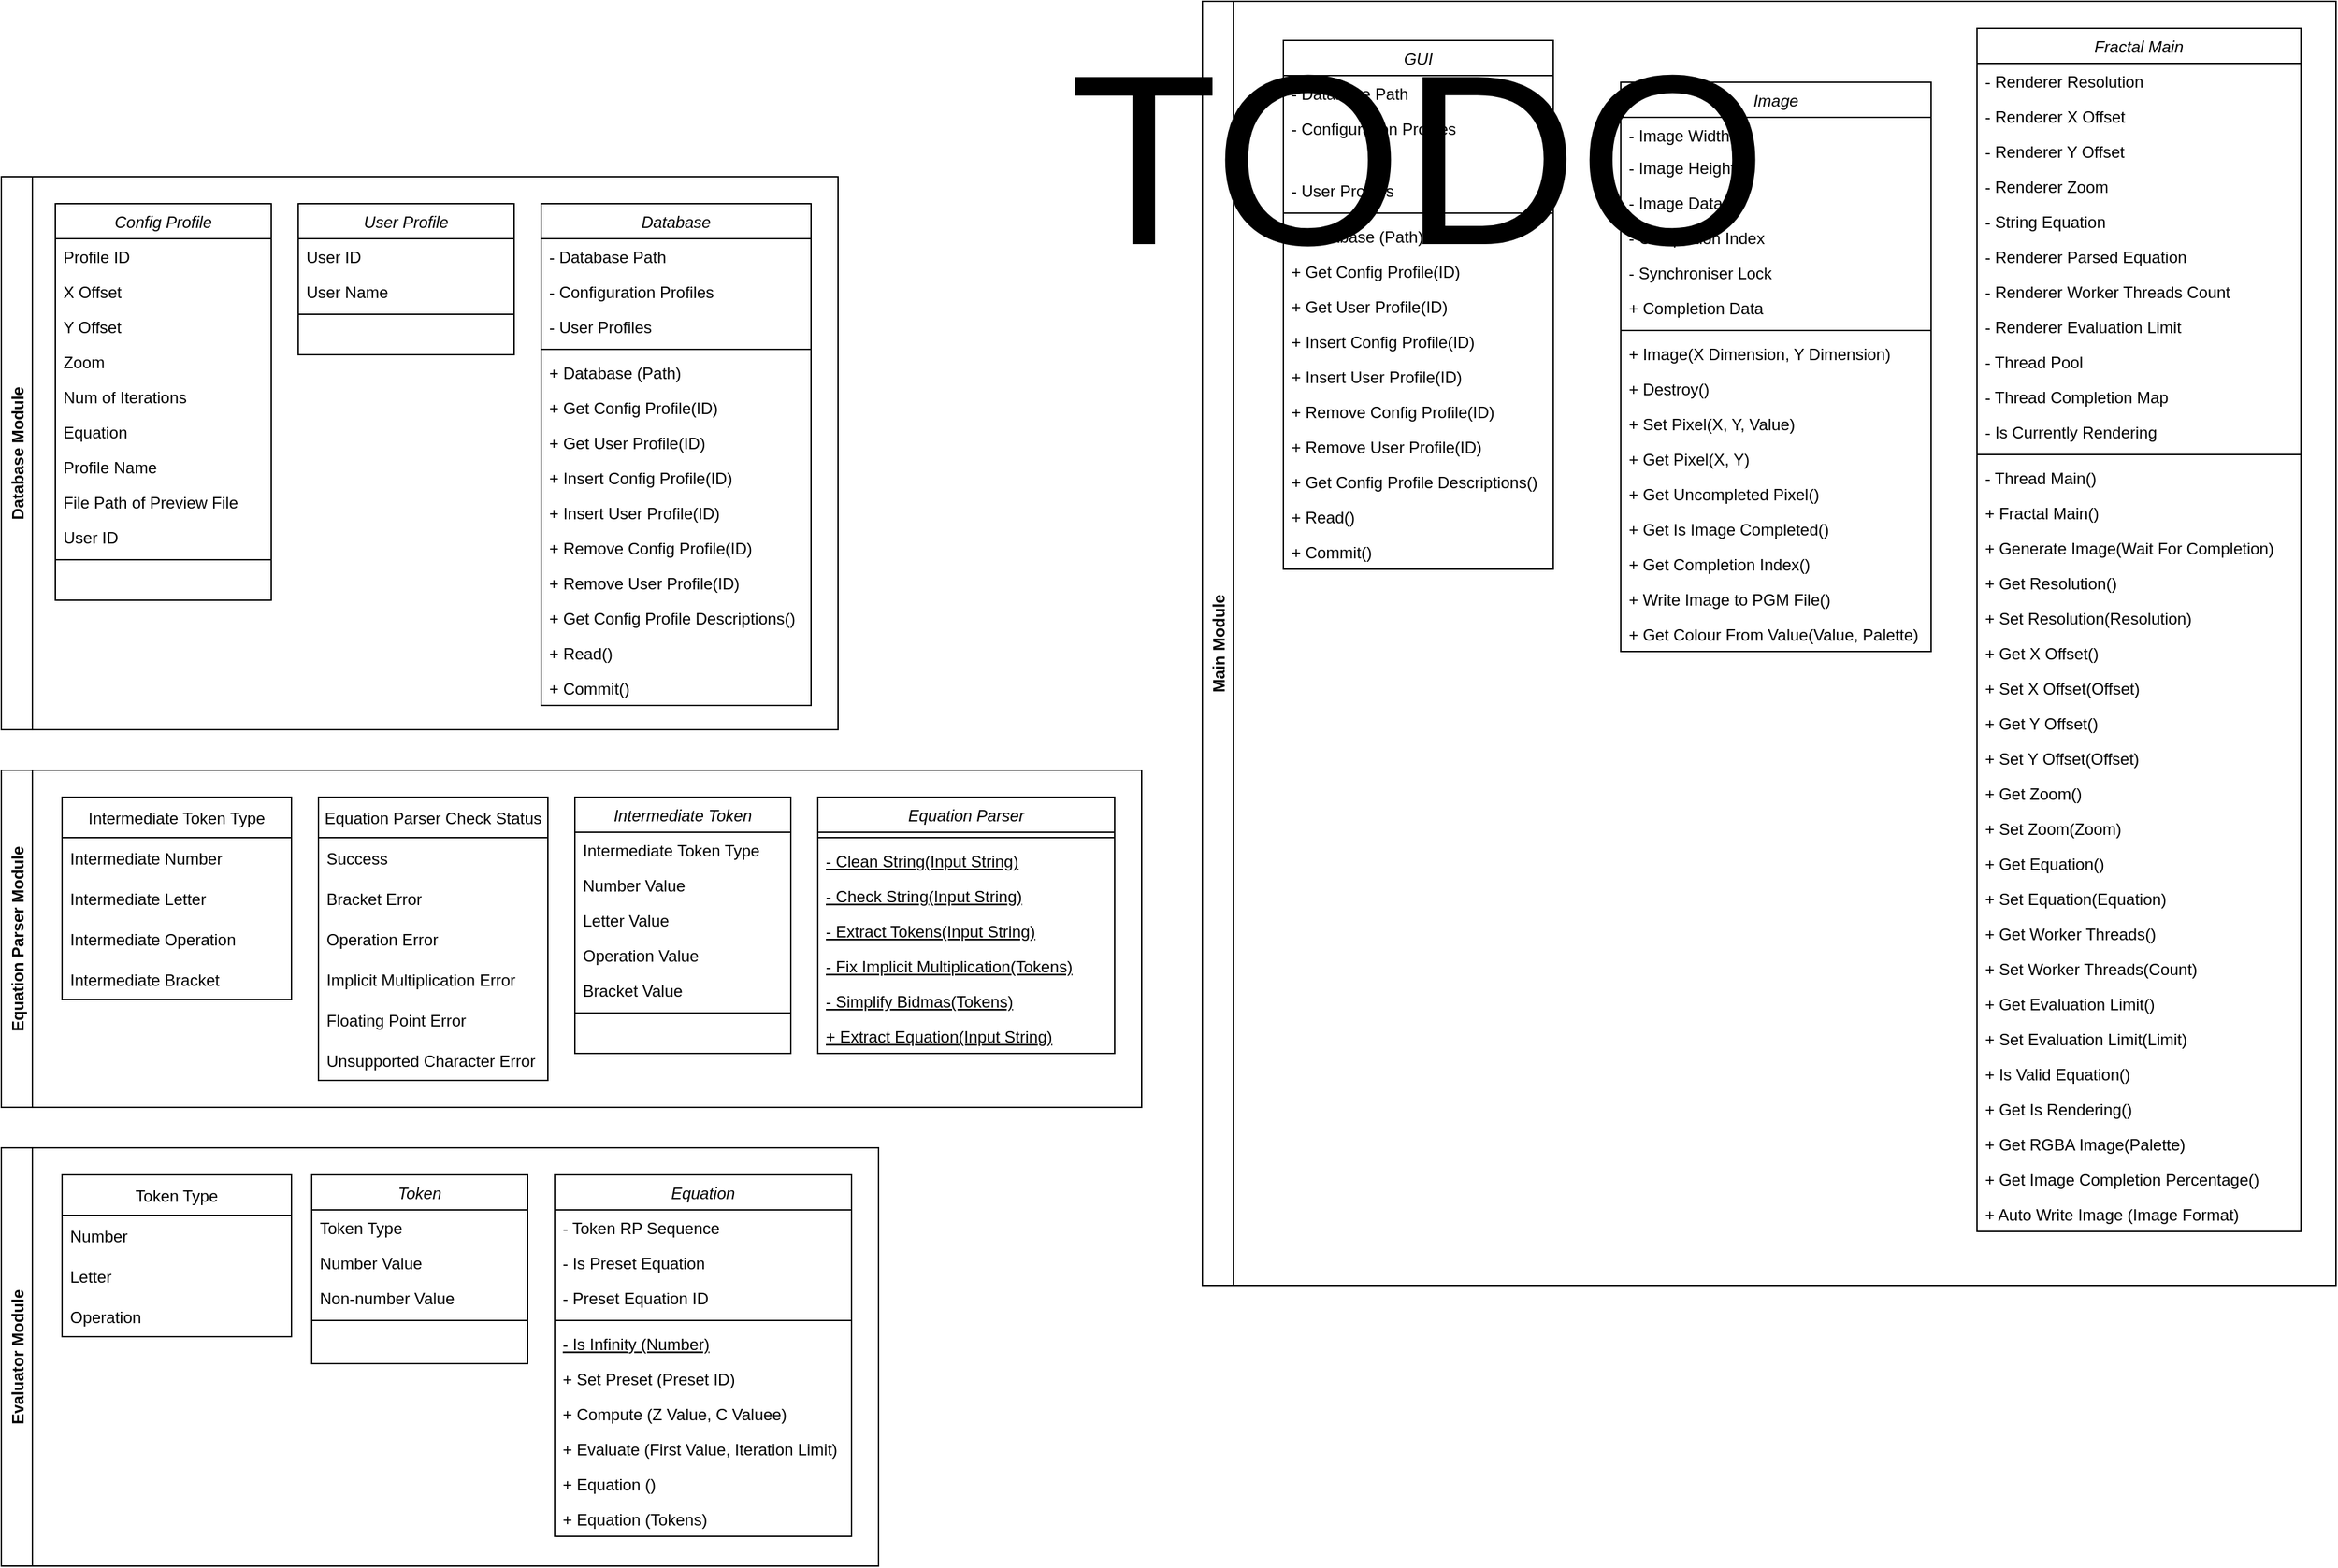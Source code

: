 <mxfile version="13.7.9" type="device"><diagram id="C5RBs43oDa-KdzZeNtuy" name="Page-1"><mxGraphModel dx="788" dy="1773" grid="1" gridSize="10" guides="1" tooltips="1" connect="1" arrows="1" fold="1" page="1" pageScale="1" pageWidth="827" pageHeight="1169" math="0" shadow="0"><root><mxCell id="WIyWlLk6GJQsqaUBKTNV-0"/><mxCell id="WIyWlLk6GJQsqaUBKTNV-1" parent="WIyWlLk6GJQsqaUBKTNV-0"/><mxCell id="FXvKCk4nJ218UlBcuab3-96" value="Database Module" style="swimlane;horizontal=0;" parent="WIyWlLk6GJQsqaUBKTNV-1" vertex="1"><mxGeometry x="60" y="50" width="620" height="410" as="geometry"/></mxCell><mxCell id="zkfFHV4jXpPFQw0GAbJ--0" value="Config Profile" style="swimlane;fontStyle=2;align=center;verticalAlign=top;childLayout=stackLayout;horizontal=1;startSize=26;horizontalStack=0;resizeParent=1;resizeLast=0;collapsible=1;marginBottom=0;rounded=0;shadow=0;strokeWidth=1;" parent="FXvKCk4nJ218UlBcuab3-96" vertex="1"><mxGeometry x="40" y="20" width="160" height="294" as="geometry"><mxRectangle x="230" y="140" width="160" height="26" as="alternateBounds"/></mxGeometry></mxCell><mxCell id="zkfFHV4jXpPFQw0GAbJ--1" value="Profile ID" style="text;align=left;verticalAlign=top;spacingLeft=4;spacingRight=4;overflow=hidden;rotatable=0;points=[[0,0.5],[1,0.5]];portConstraint=eastwest;" parent="zkfFHV4jXpPFQw0GAbJ--0" vertex="1"><mxGeometry y="26" width="160" height="26" as="geometry"/></mxCell><mxCell id="zkfFHV4jXpPFQw0GAbJ--2" value="X Offset" style="text;align=left;verticalAlign=top;spacingLeft=4;spacingRight=4;overflow=hidden;rotatable=0;points=[[0,0.5],[1,0.5]];portConstraint=eastwest;rounded=0;shadow=0;html=0;" parent="zkfFHV4jXpPFQw0GAbJ--0" vertex="1"><mxGeometry y="52" width="160" height="26" as="geometry"/></mxCell><mxCell id="zkfFHV4jXpPFQw0GAbJ--3" value="Y Offset" style="text;align=left;verticalAlign=top;spacingLeft=4;spacingRight=4;overflow=hidden;rotatable=0;points=[[0,0.5],[1,0.5]];portConstraint=eastwest;rounded=0;shadow=0;html=0;" parent="zkfFHV4jXpPFQw0GAbJ--0" vertex="1"><mxGeometry y="78" width="160" height="26" as="geometry"/></mxCell><mxCell id="FXvKCk4nJ218UlBcuab3-0" value="Zoom" style="text;align=left;verticalAlign=top;spacingLeft=4;spacingRight=4;overflow=hidden;rotatable=0;points=[[0,0.5],[1,0.5]];portConstraint=eastwest;rounded=0;shadow=0;html=0;" parent="zkfFHV4jXpPFQw0GAbJ--0" vertex="1"><mxGeometry y="104" width="160" height="26" as="geometry"/></mxCell><mxCell id="FXvKCk4nJ218UlBcuab3-1" value="Num of Iterations" style="text;align=left;verticalAlign=top;spacingLeft=4;spacingRight=4;overflow=hidden;rotatable=0;points=[[0,0.5],[1,0.5]];portConstraint=eastwest;rounded=0;shadow=0;html=0;" parent="zkfFHV4jXpPFQw0GAbJ--0" vertex="1"><mxGeometry y="130" width="160" height="26" as="geometry"/></mxCell><mxCell id="FXvKCk4nJ218UlBcuab3-2" value="Equation" style="text;align=left;verticalAlign=top;spacingLeft=4;spacingRight=4;overflow=hidden;rotatable=0;points=[[0,0.5],[1,0.5]];portConstraint=eastwest;rounded=0;shadow=0;html=0;" parent="zkfFHV4jXpPFQw0GAbJ--0" vertex="1"><mxGeometry y="156" width="160" height="26" as="geometry"/></mxCell><mxCell id="FXvKCk4nJ218UlBcuab3-3" value="Profile Name" style="text;align=left;verticalAlign=top;spacingLeft=4;spacingRight=4;overflow=hidden;rotatable=0;points=[[0,0.5],[1,0.5]];portConstraint=eastwest;rounded=0;shadow=0;html=0;" parent="zkfFHV4jXpPFQw0GAbJ--0" vertex="1"><mxGeometry y="182" width="160" height="26" as="geometry"/></mxCell><mxCell id="FXvKCk4nJ218UlBcuab3-4" value="File Path of Preview File" style="text;align=left;verticalAlign=top;spacingLeft=4;spacingRight=4;overflow=hidden;rotatable=0;points=[[0,0.5],[1,0.5]];portConstraint=eastwest;rounded=0;shadow=0;html=0;" parent="zkfFHV4jXpPFQw0GAbJ--0" vertex="1"><mxGeometry y="208" width="160" height="26" as="geometry"/></mxCell><mxCell id="FXvKCk4nJ218UlBcuab3-5" value="User ID" style="text;align=left;verticalAlign=top;spacingLeft=4;spacingRight=4;overflow=hidden;rotatable=0;points=[[0,0.5],[1,0.5]];portConstraint=eastwest;rounded=0;shadow=0;html=0;" parent="zkfFHV4jXpPFQw0GAbJ--0" vertex="1"><mxGeometry y="234" width="160" height="26" as="geometry"/></mxCell><mxCell id="zkfFHV4jXpPFQw0GAbJ--4" value="" style="line;html=1;strokeWidth=1;align=left;verticalAlign=middle;spacingTop=-1;spacingLeft=3;spacingRight=3;rotatable=0;labelPosition=right;points=[];portConstraint=eastwest;" parent="zkfFHV4jXpPFQw0GAbJ--0" vertex="1"><mxGeometry y="260" width="160" height="8" as="geometry"/></mxCell><mxCell id="FXvKCk4nJ218UlBcuab3-6" value="User Profile" style="swimlane;fontStyle=2;align=center;verticalAlign=top;childLayout=stackLayout;horizontal=1;startSize=26;horizontalStack=0;resizeParent=1;resizeLast=0;collapsible=1;marginBottom=0;rounded=0;shadow=0;strokeWidth=1;" parent="FXvKCk4nJ218UlBcuab3-96" vertex="1"><mxGeometry x="220" y="20" width="160" height="112" as="geometry"><mxRectangle x="230" y="140" width="160" height="26" as="alternateBounds"/></mxGeometry></mxCell><mxCell id="FXvKCk4nJ218UlBcuab3-7" value="User ID" style="text;align=left;verticalAlign=top;spacingLeft=4;spacingRight=4;overflow=hidden;rotatable=0;points=[[0,0.5],[1,0.5]];portConstraint=eastwest;" parent="FXvKCk4nJ218UlBcuab3-6" vertex="1"><mxGeometry y="26" width="160" height="26" as="geometry"/></mxCell><mxCell id="FXvKCk4nJ218UlBcuab3-8" value="User Name" style="text;align=left;verticalAlign=top;spacingLeft=4;spacingRight=4;overflow=hidden;rotatable=0;points=[[0,0.5],[1,0.5]];portConstraint=eastwest;rounded=0;shadow=0;html=0;" parent="FXvKCk4nJ218UlBcuab3-6" vertex="1"><mxGeometry y="52" width="160" height="26" as="geometry"/></mxCell><mxCell id="FXvKCk4nJ218UlBcuab3-16" value="" style="line;html=1;strokeWidth=1;align=left;verticalAlign=middle;spacingTop=-1;spacingLeft=3;spacingRight=3;rotatable=0;labelPosition=right;points=[];portConstraint=eastwest;" parent="FXvKCk4nJ218UlBcuab3-6" vertex="1"><mxGeometry y="78" width="160" height="8" as="geometry"/></mxCell><mxCell id="FXvKCk4nJ218UlBcuab3-18" value="Database" style="swimlane;fontStyle=2;align=center;verticalAlign=top;childLayout=stackLayout;horizontal=1;startSize=26;horizontalStack=0;resizeParent=1;resizeLast=0;collapsible=1;marginBottom=0;rounded=0;shadow=0;strokeWidth=1;" parent="FXvKCk4nJ218UlBcuab3-96" vertex="1"><mxGeometry x="400" y="20" width="200" height="372" as="geometry"><mxRectangle x="230" y="140" width="160" height="26" as="alternateBounds"/></mxGeometry></mxCell><mxCell id="FXvKCk4nJ218UlBcuab3-19" value="- Database Path" style="text;align=left;verticalAlign=top;spacingLeft=4;spacingRight=4;overflow=hidden;rotatable=0;points=[[0,0.5],[1,0.5]];portConstraint=eastwest;" parent="FXvKCk4nJ218UlBcuab3-18" vertex="1"><mxGeometry y="26" width="200" height="26" as="geometry"/></mxCell><mxCell id="FXvKCk4nJ218UlBcuab3-20" value="- Configuration Profiles" style="text;align=left;verticalAlign=top;spacingLeft=4;spacingRight=4;overflow=hidden;rotatable=0;points=[[0,0.5],[1,0.5]];portConstraint=eastwest;rounded=0;shadow=0;html=0;" parent="FXvKCk4nJ218UlBcuab3-18" vertex="1"><mxGeometry y="52" width="200" height="26" as="geometry"/></mxCell><mxCell id="FXvKCk4nJ218UlBcuab3-21" value="- User Profiles" style="text;align=left;verticalAlign=top;spacingLeft=4;spacingRight=4;overflow=hidden;rotatable=0;points=[[0,0.5],[1,0.5]];portConstraint=eastwest;rounded=0;shadow=0;html=0;" parent="FXvKCk4nJ218UlBcuab3-18" vertex="1"><mxGeometry y="78" width="200" height="26" as="geometry"/></mxCell><mxCell id="FXvKCk4nJ218UlBcuab3-28" value="" style="line;html=1;strokeWidth=1;align=left;verticalAlign=middle;spacingTop=-1;spacingLeft=3;spacingRight=3;rotatable=0;labelPosition=right;points=[];portConstraint=eastwest;" parent="FXvKCk4nJ218UlBcuab3-18" vertex="1"><mxGeometry y="104" width="200" height="8" as="geometry"/></mxCell><mxCell id="FXvKCk4nJ218UlBcuab3-27" value="+ Database (Path)" style="text;align=left;verticalAlign=top;spacingLeft=4;spacingRight=4;overflow=hidden;rotatable=0;points=[[0,0.5],[1,0.5]];portConstraint=eastwest;rounded=0;shadow=0;html=0;" parent="FXvKCk4nJ218UlBcuab3-18" vertex="1"><mxGeometry y="112" width="200" height="26" as="geometry"/></mxCell><mxCell id="FXvKCk4nJ218UlBcuab3-29" value="+ Get Config Profile(ID)" style="text;align=left;verticalAlign=top;spacingLeft=4;spacingRight=4;overflow=hidden;rotatable=0;points=[[0,0.5],[1,0.5]];portConstraint=eastwest;rounded=0;shadow=0;html=0;" parent="FXvKCk4nJ218UlBcuab3-18" vertex="1"><mxGeometry y="138" width="200" height="26" as="geometry"/></mxCell><mxCell id="FXvKCk4nJ218UlBcuab3-30" value="+ Get User Profile(ID)" style="text;align=left;verticalAlign=top;spacingLeft=4;spacingRight=4;overflow=hidden;rotatable=0;points=[[0,0.5],[1,0.5]];portConstraint=eastwest;rounded=0;shadow=0;html=0;" parent="FXvKCk4nJ218UlBcuab3-18" vertex="1"><mxGeometry y="164" width="200" height="26" as="geometry"/></mxCell><mxCell id="FXvKCk4nJ218UlBcuab3-31" value="+ Insert Config Profile(ID)" style="text;align=left;verticalAlign=top;spacingLeft=4;spacingRight=4;overflow=hidden;rotatable=0;points=[[0,0.5],[1,0.5]];portConstraint=eastwest;rounded=0;shadow=0;html=0;" parent="FXvKCk4nJ218UlBcuab3-18" vertex="1"><mxGeometry y="190" width="200" height="26" as="geometry"/></mxCell><mxCell id="FXvKCk4nJ218UlBcuab3-32" value="+ Insert User Profile(ID)" style="text;align=left;verticalAlign=top;spacingLeft=4;spacingRight=4;overflow=hidden;rotatable=0;points=[[0,0.5],[1,0.5]];portConstraint=eastwest;rounded=0;shadow=0;html=0;" parent="FXvKCk4nJ218UlBcuab3-18" vertex="1"><mxGeometry y="216" width="200" height="26" as="geometry"/></mxCell><mxCell id="FXvKCk4nJ218UlBcuab3-33" value="+ Remove Config Profile(ID)" style="text;align=left;verticalAlign=top;spacingLeft=4;spacingRight=4;overflow=hidden;rotatable=0;points=[[0,0.5],[1,0.5]];portConstraint=eastwest;rounded=0;shadow=0;html=0;" parent="FXvKCk4nJ218UlBcuab3-18" vertex="1"><mxGeometry y="242" width="200" height="26" as="geometry"/></mxCell><mxCell id="FXvKCk4nJ218UlBcuab3-34" value="+ Remove User Profile(ID)" style="text;align=left;verticalAlign=top;spacingLeft=4;spacingRight=4;overflow=hidden;rotatable=0;points=[[0,0.5],[1,0.5]];portConstraint=eastwest;rounded=0;shadow=0;html=0;" parent="FXvKCk4nJ218UlBcuab3-18" vertex="1"><mxGeometry y="268" width="200" height="26" as="geometry"/></mxCell><mxCell id="FXvKCk4nJ218UlBcuab3-37" value="+ Get Config Profile Descriptions()" style="text;align=left;verticalAlign=top;spacingLeft=4;spacingRight=4;overflow=hidden;rotatable=0;points=[[0,0.5],[1,0.5]];portConstraint=eastwest;rounded=0;shadow=0;html=0;" parent="FXvKCk4nJ218UlBcuab3-18" vertex="1"><mxGeometry y="294" width="200" height="26" as="geometry"/></mxCell><mxCell id="FXvKCk4nJ218UlBcuab3-35" value="+ Read()" style="text;align=left;verticalAlign=top;spacingLeft=4;spacingRight=4;overflow=hidden;rotatable=0;points=[[0,0.5],[1,0.5]];portConstraint=eastwest;rounded=0;shadow=0;html=0;" parent="FXvKCk4nJ218UlBcuab3-18" vertex="1"><mxGeometry y="320" width="200" height="26" as="geometry"/></mxCell><mxCell id="FXvKCk4nJ218UlBcuab3-36" value="+ Commit()" style="text;align=left;verticalAlign=top;spacingLeft=4;spacingRight=4;overflow=hidden;rotatable=0;points=[[0,0.5],[1,0.5]];portConstraint=eastwest;rounded=0;shadow=0;html=0;" parent="FXvKCk4nJ218UlBcuab3-18" vertex="1"><mxGeometry y="346" width="200" height="26" as="geometry"/></mxCell><mxCell id="FXvKCk4nJ218UlBcuab3-97" value="Equation Parser Module" style="swimlane;horizontal=0;" parent="WIyWlLk6GJQsqaUBKTNV-1" vertex="1"><mxGeometry x="60" y="490" width="845" height="250" as="geometry"/></mxCell><mxCell id="FXvKCk4nJ218UlBcuab3-53" value="Intermediate Token Type" style="swimlane;fontStyle=0;childLayout=stackLayout;horizontal=1;startSize=30;horizontalStack=0;resizeParent=1;resizeParentMax=0;resizeLast=0;collapsible=1;marginBottom=0;" parent="FXvKCk4nJ218UlBcuab3-97" vertex="1"><mxGeometry x="45" y="20" width="170" height="150" as="geometry"/></mxCell><mxCell id="FXvKCk4nJ218UlBcuab3-54" value="Intermediate Number" style="text;strokeColor=none;fillColor=none;align=left;verticalAlign=middle;spacingLeft=4;spacingRight=4;overflow=hidden;points=[[0,0.5],[1,0.5]];portConstraint=eastwest;rotatable=0;" parent="FXvKCk4nJ218UlBcuab3-53" vertex="1"><mxGeometry y="30" width="170" height="30" as="geometry"/></mxCell><mxCell id="FXvKCk4nJ218UlBcuab3-55" value="Intermediate Letter" style="text;strokeColor=none;fillColor=none;align=left;verticalAlign=middle;spacingLeft=4;spacingRight=4;overflow=hidden;points=[[0,0.5],[1,0.5]];portConstraint=eastwest;rotatable=0;" parent="FXvKCk4nJ218UlBcuab3-53" vertex="1"><mxGeometry y="60" width="170" height="30" as="geometry"/></mxCell><mxCell id="FXvKCk4nJ218UlBcuab3-56" value="Intermediate Operation" style="text;strokeColor=none;fillColor=none;align=left;verticalAlign=middle;spacingLeft=4;spacingRight=4;overflow=hidden;points=[[0,0.5],[1,0.5]];portConstraint=eastwest;rotatable=0;" parent="FXvKCk4nJ218UlBcuab3-53" vertex="1"><mxGeometry y="90" width="170" height="30" as="geometry"/></mxCell><mxCell id="FXvKCk4nJ218UlBcuab3-57" value="Intermediate Bracket" style="text;strokeColor=none;fillColor=none;align=left;verticalAlign=middle;spacingLeft=4;spacingRight=4;overflow=hidden;points=[[0,0.5],[1,0.5]];portConstraint=eastwest;rotatable=0;" parent="FXvKCk4nJ218UlBcuab3-53" vertex="1"><mxGeometry y="120" width="170" height="30" as="geometry"/></mxCell><mxCell id="FXvKCk4nJ218UlBcuab3-58" value="Equation Parser Check Status" style="swimlane;fontStyle=0;childLayout=stackLayout;horizontal=1;startSize=30;horizontalStack=0;resizeParent=1;resizeParentMax=0;resizeLast=0;collapsible=1;marginBottom=0;" parent="FXvKCk4nJ218UlBcuab3-97" vertex="1"><mxGeometry x="235" y="20" width="170" height="210" as="geometry"/></mxCell><mxCell id="FXvKCk4nJ218UlBcuab3-59" value="Success" style="text;strokeColor=none;fillColor=none;align=left;verticalAlign=middle;spacingLeft=4;spacingRight=4;overflow=hidden;points=[[0,0.5],[1,0.5]];portConstraint=eastwest;rotatable=0;" parent="FXvKCk4nJ218UlBcuab3-58" vertex="1"><mxGeometry y="30" width="170" height="30" as="geometry"/></mxCell><mxCell id="FXvKCk4nJ218UlBcuab3-60" value="Bracket Error" style="text;strokeColor=none;fillColor=none;align=left;verticalAlign=middle;spacingLeft=4;spacingRight=4;overflow=hidden;points=[[0,0.5],[1,0.5]];portConstraint=eastwest;rotatable=0;" parent="FXvKCk4nJ218UlBcuab3-58" vertex="1"><mxGeometry y="60" width="170" height="30" as="geometry"/></mxCell><mxCell id="FXvKCk4nJ218UlBcuab3-61" value="Operation Error" style="text;strokeColor=none;fillColor=none;align=left;verticalAlign=middle;spacingLeft=4;spacingRight=4;overflow=hidden;points=[[0,0.5],[1,0.5]];portConstraint=eastwest;rotatable=0;" parent="FXvKCk4nJ218UlBcuab3-58" vertex="1"><mxGeometry y="90" width="170" height="30" as="geometry"/></mxCell><mxCell id="FXvKCk4nJ218UlBcuab3-62" value="Implicit Multiplication Error" style="text;strokeColor=none;fillColor=none;align=left;verticalAlign=middle;spacingLeft=4;spacingRight=4;overflow=hidden;points=[[0,0.5],[1,0.5]];portConstraint=eastwest;rotatable=0;" parent="FXvKCk4nJ218UlBcuab3-58" vertex="1"><mxGeometry y="120" width="170" height="30" as="geometry"/></mxCell><mxCell id="FXvKCk4nJ218UlBcuab3-63" value="Floating Point Error" style="text;strokeColor=none;fillColor=none;align=left;verticalAlign=middle;spacingLeft=4;spacingRight=4;overflow=hidden;points=[[0,0.5],[1,0.5]];portConstraint=eastwest;rotatable=0;" parent="FXvKCk4nJ218UlBcuab3-58" vertex="1"><mxGeometry y="150" width="170" height="30" as="geometry"/></mxCell><mxCell id="FXvKCk4nJ218UlBcuab3-64" value="Unsupported Character Error" style="text;strokeColor=none;fillColor=none;align=left;verticalAlign=middle;spacingLeft=4;spacingRight=4;overflow=hidden;points=[[0,0.5],[1,0.5]];portConstraint=eastwest;rotatable=0;" parent="FXvKCk4nJ218UlBcuab3-58" vertex="1"><mxGeometry y="180" width="170" height="30" as="geometry"/></mxCell><mxCell id="FXvKCk4nJ218UlBcuab3-65" value="Intermediate Token" style="swimlane;fontStyle=2;align=center;verticalAlign=top;childLayout=stackLayout;horizontal=1;startSize=26;horizontalStack=0;resizeParent=1;resizeLast=0;collapsible=1;marginBottom=0;rounded=0;shadow=0;strokeWidth=1;" parent="FXvKCk4nJ218UlBcuab3-97" vertex="1"><mxGeometry x="425" y="20" width="160" height="190" as="geometry"><mxRectangle x="230" y="140" width="160" height="26" as="alternateBounds"/></mxGeometry></mxCell><mxCell id="FXvKCk4nJ218UlBcuab3-66" value="Intermediate Token Type" style="text;align=left;verticalAlign=top;spacingLeft=4;spacingRight=4;overflow=hidden;rotatable=0;points=[[0,0.5],[1,0.5]];portConstraint=eastwest;" parent="FXvKCk4nJ218UlBcuab3-65" vertex="1"><mxGeometry y="26" width="160" height="26" as="geometry"/></mxCell><mxCell id="FXvKCk4nJ218UlBcuab3-67" value="Number Value" style="text;align=left;verticalAlign=top;spacingLeft=4;spacingRight=4;overflow=hidden;rotatable=0;points=[[0,0.5],[1,0.5]];portConstraint=eastwest;rounded=0;shadow=0;html=0;" parent="FXvKCk4nJ218UlBcuab3-65" vertex="1"><mxGeometry y="52" width="160" height="26" as="geometry"/></mxCell><mxCell id="FXvKCk4nJ218UlBcuab3-68" value="Letter Value" style="text;align=left;verticalAlign=top;spacingLeft=4;spacingRight=4;overflow=hidden;rotatable=0;points=[[0,0.5],[1,0.5]];portConstraint=eastwest;rounded=0;shadow=0;html=0;" parent="FXvKCk4nJ218UlBcuab3-65" vertex="1"><mxGeometry y="78" width="160" height="26" as="geometry"/></mxCell><mxCell id="FXvKCk4nJ218UlBcuab3-69" value="Operation Value" style="text;align=left;verticalAlign=top;spacingLeft=4;spacingRight=4;overflow=hidden;rotatable=0;points=[[0,0.5],[1,0.5]];portConstraint=eastwest;rounded=0;shadow=0;html=0;" parent="FXvKCk4nJ218UlBcuab3-65" vertex="1"><mxGeometry y="104" width="160" height="26" as="geometry"/></mxCell><mxCell id="FXvKCk4nJ218UlBcuab3-70" value="Bracket Value" style="text;align=left;verticalAlign=top;spacingLeft=4;spacingRight=4;overflow=hidden;rotatable=0;points=[[0,0.5],[1,0.5]];portConstraint=eastwest;rounded=0;shadow=0;html=0;" parent="FXvKCk4nJ218UlBcuab3-65" vertex="1"><mxGeometry y="130" width="160" height="26" as="geometry"/></mxCell><mxCell id="FXvKCk4nJ218UlBcuab3-75" value="" style="line;html=1;strokeWidth=1;align=left;verticalAlign=middle;spacingTop=-1;spacingLeft=3;spacingRight=3;rotatable=0;labelPosition=right;points=[];portConstraint=eastwest;" parent="FXvKCk4nJ218UlBcuab3-65" vertex="1"><mxGeometry y="156" width="160" height="8" as="geometry"/></mxCell><mxCell id="FXvKCk4nJ218UlBcuab3-77" value="Equation Parser" style="swimlane;fontStyle=2;align=center;verticalAlign=top;childLayout=stackLayout;horizontal=1;startSize=26;horizontalStack=0;resizeParent=1;resizeLast=0;collapsible=1;marginBottom=0;rounded=0;shadow=0;strokeWidth=1;" parent="FXvKCk4nJ218UlBcuab3-97" vertex="1"><mxGeometry x="605" y="20" width="220" height="190" as="geometry"><mxRectangle x="230" y="140" width="160" height="26" as="alternateBounds"/></mxGeometry></mxCell><mxCell id="FXvKCk4nJ218UlBcuab3-83" value="" style="line;html=1;strokeWidth=1;align=left;verticalAlign=middle;spacingTop=-1;spacingLeft=3;spacingRight=3;rotatable=0;labelPosition=right;points=[];portConstraint=eastwest;" parent="FXvKCk4nJ218UlBcuab3-77" vertex="1"><mxGeometry y="26" width="220" height="8" as="geometry"/></mxCell><mxCell id="FXvKCk4nJ218UlBcuab3-82" value="- Clean String(Input String)" style="text;align=left;verticalAlign=top;spacingLeft=4;spacingRight=4;overflow=hidden;rotatable=0;points=[[0,0.5],[1,0.5]];portConstraint=eastwest;rounded=0;shadow=0;html=0;fontStyle=4" parent="FXvKCk4nJ218UlBcuab3-77" vertex="1"><mxGeometry y="34" width="220" height="26" as="geometry"/></mxCell><mxCell id="FXvKCk4nJ218UlBcuab3-84" value="- Check String(Input String)" style="text;align=left;verticalAlign=top;spacingLeft=4;spacingRight=4;overflow=hidden;rotatable=0;points=[[0,0.5],[1,0.5]];portConstraint=eastwest;rounded=0;shadow=0;html=0;fontStyle=4" parent="FXvKCk4nJ218UlBcuab3-77" vertex="1"><mxGeometry y="60" width="220" height="26" as="geometry"/></mxCell><mxCell id="FXvKCk4nJ218UlBcuab3-85" value="- Extract Tokens(Input String)" style="text;align=left;verticalAlign=top;spacingLeft=4;spacingRight=4;overflow=hidden;rotatable=0;points=[[0,0.5],[1,0.5]];portConstraint=eastwest;rounded=0;shadow=0;html=0;fontStyle=4" parent="FXvKCk4nJ218UlBcuab3-77" vertex="1"><mxGeometry y="86" width="220" height="26" as="geometry"/></mxCell><mxCell id="FXvKCk4nJ218UlBcuab3-86" value="- Fix Implicit Multiplication(Tokens)" style="text;align=left;verticalAlign=top;spacingLeft=4;spacingRight=4;overflow=hidden;rotatable=0;points=[[0,0.5],[1,0.5]];portConstraint=eastwest;rounded=0;shadow=0;html=0;fontStyle=4" parent="FXvKCk4nJ218UlBcuab3-77" vertex="1"><mxGeometry y="112" width="220" height="26" as="geometry"/></mxCell><mxCell id="FXvKCk4nJ218UlBcuab3-87" value="- Simplify Bidmas(Tokens)" style="text;align=left;verticalAlign=top;spacingLeft=4;spacingRight=4;overflow=hidden;rotatable=0;points=[[0,0.5],[1,0.5]];portConstraint=eastwest;rounded=0;shadow=0;html=0;fontStyle=4" parent="FXvKCk4nJ218UlBcuab3-77" vertex="1"><mxGeometry y="138" width="220" height="26" as="geometry"/></mxCell><mxCell id="FXvKCk4nJ218UlBcuab3-88" value="+ Extract Equation(Input String)" style="text;align=left;verticalAlign=top;spacingLeft=4;spacingRight=4;overflow=hidden;rotatable=0;points=[[0,0.5],[1,0.5]];portConstraint=eastwest;rounded=0;shadow=0;html=0;fontStyle=4" parent="FXvKCk4nJ218UlBcuab3-77" vertex="1"><mxGeometry y="164" width="220" height="26" as="geometry"/></mxCell><mxCell id="ZfE3s2e-0vQXbP0ouvGg-0" value="Evaluator Module" style="swimlane;horizontal=0;" parent="WIyWlLk6GJQsqaUBKTNV-1" vertex="1"><mxGeometry x="60" y="770" width="650" height="310" as="geometry"/></mxCell><mxCell id="ZfE3s2e-0vQXbP0ouvGg-20" value="Equation" style="swimlane;fontStyle=2;align=center;verticalAlign=top;childLayout=stackLayout;horizontal=1;startSize=26;horizontalStack=0;resizeParent=1;resizeLast=0;collapsible=1;marginBottom=0;rounded=0;shadow=0;strokeWidth=1;" parent="ZfE3s2e-0vQXbP0ouvGg-0" vertex="1"><mxGeometry x="410" y="20" width="220" height="268" as="geometry"><mxRectangle x="230" y="140" width="160" height="26" as="alternateBounds"/></mxGeometry></mxCell><mxCell id="ZfE3s2e-0vQXbP0ouvGg-28" value="- Token RP Sequence" style="text;align=left;verticalAlign=top;spacingLeft=4;spacingRight=4;overflow=hidden;rotatable=0;points=[[0,0.5],[1,0.5]];portConstraint=eastwest;rounded=0;shadow=0;html=0;" parent="ZfE3s2e-0vQXbP0ouvGg-20" vertex="1"><mxGeometry y="26" width="220" height="26" as="geometry"/></mxCell><mxCell id="ZfE3s2e-0vQXbP0ouvGg-29" value="- Is Preset Equation" style="text;align=left;verticalAlign=top;spacingLeft=4;spacingRight=4;overflow=hidden;rotatable=0;points=[[0,0.5],[1,0.5]];portConstraint=eastwest;rounded=0;shadow=0;html=0;" parent="ZfE3s2e-0vQXbP0ouvGg-20" vertex="1"><mxGeometry y="52" width="220" height="26" as="geometry"/></mxCell><mxCell id="ZfE3s2e-0vQXbP0ouvGg-30" value="- Preset Equation ID" style="text;align=left;verticalAlign=top;spacingLeft=4;spacingRight=4;overflow=hidden;rotatable=0;points=[[0,0.5],[1,0.5]];portConstraint=eastwest;rounded=0;shadow=0;html=0;" parent="ZfE3s2e-0vQXbP0ouvGg-20" vertex="1"><mxGeometry y="78" width="220" height="26" as="geometry"/></mxCell><mxCell id="ZfE3s2e-0vQXbP0ouvGg-21" value="" style="line;html=1;strokeWidth=1;align=left;verticalAlign=middle;spacingTop=-1;spacingLeft=3;spacingRight=3;rotatable=0;labelPosition=right;points=[];portConstraint=eastwest;" parent="ZfE3s2e-0vQXbP0ouvGg-20" vertex="1"><mxGeometry y="104" width="220" height="8" as="geometry"/></mxCell><mxCell id="ZfE3s2e-0vQXbP0ouvGg-22" value="- Is Infinity (Number)" style="text;align=left;verticalAlign=top;spacingLeft=4;spacingRight=4;overflow=hidden;rotatable=0;points=[[0,0.5],[1,0.5]];portConstraint=eastwest;rounded=0;shadow=0;html=0;fontStyle=4" parent="ZfE3s2e-0vQXbP0ouvGg-20" vertex="1"><mxGeometry y="112" width="220" height="26" as="geometry"/></mxCell><mxCell id="ZfE3s2e-0vQXbP0ouvGg-23" value="+ Set Preset (Preset ID)" style="text;align=left;verticalAlign=top;spacingLeft=4;spacingRight=4;overflow=hidden;rotatable=0;points=[[0,0.5],[1,0.5]];portConstraint=eastwest;rounded=0;shadow=0;html=0;fontStyle=0" parent="ZfE3s2e-0vQXbP0ouvGg-20" vertex="1"><mxGeometry y="138" width="220" height="26" as="geometry"/></mxCell><mxCell id="ZfE3s2e-0vQXbP0ouvGg-31" value="+ Compute (Z Value, C Valuee)" style="text;align=left;verticalAlign=top;spacingLeft=4;spacingRight=4;overflow=hidden;rotatable=0;points=[[0,0.5],[1,0.5]];portConstraint=eastwest;rounded=0;shadow=0;html=0;fontStyle=0" parent="ZfE3s2e-0vQXbP0ouvGg-20" vertex="1"><mxGeometry y="164" width="220" height="26" as="geometry"/></mxCell><mxCell id="ZfE3s2e-0vQXbP0ouvGg-32" value="+ Evaluate (First Value, Iteration Limit)" style="text;align=left;verticalAlign=top;spacingLeft=4;spacingRight=4;overflow=hidden;rotatable=0;points=[[0,0.5],[1,0.5]];portConstraint=eastwest;rounded=0;shadow=0;html=0;fontStyle=0" parent="ZfE3s2e-0vQXbP0ouvGg-20" vertex="1"><mxGeometry y="190" width="220" height="26" as="geometry"/></mxCell><mxCell id="ZfE3s2e-0vQXbP0ouvGg-33" value="+ Equation ()" style="text;align=left;verticalAlign=top;spacingLeft=4;spacingRight=4;overflow=hidden;rotatable=0;points=[[0,0.5],[1,0.5]];portConstraint=eastwest;rounded=0;shadow=0;html=0;fontStyle=0" parent="ZfE3s2e-0vQXbP0ouvGg-20" vertex="1"><mxGeometry y="216" width="220" height="26" as="geometry"/></mxCell><mxCell id="ZfE3s2e-0vQXbP0ouvGg-34" value="+ Equation (Tokens)" style="text;align=left;verticalAlign=top;spacingLeft=4;spacingRight=4;overflow=hidden;rotatable=0;points=[[0,0.5],[1,0.5]];portConstraint=eastwest;rounded=0;shadow=0;html=0;fontStyle=0" parent="ZfE3s2e-0vQXbP0ouvGg-20" vertex="1"><mxGeometry y="242" width="220" height="26" as="geometry"/></mxCell><mxCell id="ZfE3s2e-0vQXbP0ouvGg-13" value="Token" style="swimlane;fontStyle=2;align=center;verticalAlign=top;childLayout=stackLayout;horizontal=1;startSize=26;horizontalStack=0;resizeParent=1;resizeLast=0;collapsible=1;marginBottom=0;rounded=0;shadow=0;strokeWidth=1;" parent="ZfE3s2e-0vQXbP0ouvGg-0" vertex="1"><mxGeometry x="230" y="20" width="160" height="140" as="geometry"><mxRectangle x="230" y="140" width="160" height="26" as="alternateBounds"/></mxGeometry></mxCell><mxCell id="ZfE3s2e-0vQXbP0ouvGg-14" value="Token Type" style="text;align=left;verticalAlign=top;spacingLeft=4;spacingRight=4;overflow=hidden;rotatable=0;points=[[0,0.5],[1,0.5]];portConstraint=eastwest;" parent="ZfE3s2e-0vQXbP0ouvGg-13" vertex="1"><mxGeometry y="26" width="160" height="26" as="geometry"/></mxCell><mxCell id="ZfE3s2e-0vQXbP0ouvGg-15" value="Number Value" style="text;align=left;verticalAlign=top;spacingLeft=4;spacingRight=4;overflow=hidden;rotatable=0;points=[[0,0.5],[1,0.5]];portConstraint=eastwest;rounded=0;shadow=0;html=0;" parent="ZfE3s2e-0vQXbP0ouvGg-13" vertex="1"><mxGeometry y="52" width="160" height="26" as="geometry"/></mxCell><mxCell id="ZfE3s2e-0vQXbP0ouvGg-16" value="Non-number Value" style="text;align=left;verticalAlign=top;spacingLeft=4;spacingRight=4;overflow=hidden;rotatable=0;points=[[0,0.5],[1,0.5]];portConstraint=eastwest;rounded=0;shadow=0;html=0;" parent="ZfE3s2e-0vQXbP0ouvGg-13" vertex="1"><mxGeometry y="78" width="160" height="26" as="geometry"/></mxCell><mxCell id="ZfE3s2e-0vQXbP0ouvGg-19" value="" style="line;html=1;strokeWidth=1;align=left;verticalAlign=middle;spacingTop=-1;spacingLeft=3;spacingRight=3;rotatable=0;labelPosition=right;points=[];portConstraint=eastwest;" parent="ZfE3s2e-0vQXbP0ouvGg-13" vertex="1"><mxGeometry y="104" width="160" height="8" as="geometry"/></mxCell><mxCell id="ZfE3s2e-0vQXbP0ouvGg-1" value="Token Type" style="swimlane;fontStyle=0;childLayout=stackLayout;horizontal=1;startSize=30;horizontalStack=0;resizeParent=1;resizeParentMax=0;resizeLast=0;collapsible=1;marginBottom=0;" parent="ZfE3s2e-0vQXbP0ouvGg-0" vertex="1"><mxGeometry x="45" y="20" width="170" height="120" as="geometry"/></mxCell><mxCell id="ZfE3s2e-0vQXbP0ouvGg-2" value="Number" style="text;strokeColor=none;fillColor=none;align=left;verticalAlign=middle;spacingLeft=4;spacingRight=4;overflow=hidden;points=[[0,0.5],[1,0.5]];portConstraint=eastwest;rotatable=0;" parent="ZfE3s2e-0vQXbP0ouvGg-1" vertex="1"><mxGeometry y="30" width="170" height="30" as="geometry"/></mxCell><mxCell id="ZfE3s2e-0vQXbP0ouvGg-3" value="Letter" style="text;strokeColor=none;fillColor=none;align=left;verticalAlign=middle;spacingLeft=4;spacingRight=4;overflow=hidden;points=[[0,0.5],[1,0.5]];portConstraint=eastwest;rotatable=0;" parent="ZfE3s2e-0vQXbP0ouvGg-1" vertex="1"><mxGeometry y="60" width="170" height="30" as="geometry"/></mxCell><mxCell id="ZfE3s2e-0vQXbP0ouvGg-4" value="Operation" style="text;strokeColor=none;fillColor=none;align=left;verticalAlign=middle;spacingLeft=4;spacingRight=4;overflow=hidden;points=[[0,0.5],[1,0.5]];portConstraint=eastwest;rotatable=0;" parent="ZfE3s2e-0vQXbP0ouvGg-1" vertex="1"><mxGeometry y="90" width="170" height="30" as="geometry"/></mxCell><mxCell id="ZfE3s2e-0vQXbP0ouvGg-35" value="Main Module" style="swimlane;horizontal=0;" parent="WIyWlLk6GJQsqaUBKTNV-1" vertex="1"><mxGeometry x="950" y="-80" width="840" height="952" as="geometry"/></mxCell><mxCell id="ZfE3s2e-0vQXbP0ouvGg-51" value="Fractal Main" style="swimlane;fontStyle=2;align=center;verticalAlign=top;childLayout=stackLayout;horizontal=1;startSize=26;horizontalStack=0;resizeParent=1;resizeLast=0;collapsible=1;marginBottom=0;rounded=0;shadow=0;strokeWidth=1;" parent="ZfE3s2e-0vQXbP0ouvGg-35" vertex="1"><mxGeometry x="574" y="20" width="240" height="892" as="geometry"><mxRectangle x="230" y="140" width="160" height="26" as="alternateBounds"/></mxGeometry></mxCell><mxCell id="ZfE3s2e-0vQXbP0ouvGg-52" value="- Renderer Resolution" style="text;align=left;verticalAlign=top;spacingLeft=4;spacingRight=4;overflow=hidden;rotatable=0;points=[[0,0.5],[1,0.5]];portConstraint=eastwest;" parent="ZfE3s2e-0vQXbP0ouvGg-51" vertex="1"><mxGeometry y="26" width="240" height="26" as="geometry"/></mxCell><mxCell id="ZfE3s2e-0vQXbP0ouvGg-53" value="- Renderer X Offset" style="text;align=left;verticalAlign=top;spacingLeft=4;spacingRight=4;overflow=hidden;rotatable=0;points=[[0,0.5],[1,0.5]];portConstraint=eastwest;rounded=0;shadow=0;html=0;" parent="ZfE3s2e-0vQXbP0ouvGg-51" vertex="1"><mxGeometry y="52" width="240" height="26" as="geometry"/></mxCell><mxCell id="ZfE3s2e-0vQXbP0ouvGg-54" value="- Renderer Y Offset" style="text;align=left;verticalAlign=top;spacingLeft=4;spacingRight=4;overflow=hidden;rotatable=0;points=[[0,0.5],[1,0.5]];portConstraint=eastwest;rounded=0;shadow=0;html=0;" parent="ZfE3s2e-0vQXbP0ouvGg-51" vertex="1"><mxGeometry y="78" width="240" height="26" as="geometry"/></mxCell><mxCell id="S_xi6XDtGxitGNT_aLJF-0" value="- Renderer Zoom" style="text;align=left;verticalAlign=top;spacingLeft=4;spacingRight=4;overflow=hidden;rotatable=0;points=[[0,0.5],[1,0.5]];portConstraint=eastwest;rounded=0;shadow=0;html=0;" vertex="1" parent="ZfE3s2e-0vQXbP0ouvGg-51"><mxGeometry y="104" width="240" height="26" as="geometry"/></mxCell><mxCell id="S_xi6XDtGxitGNT_aLJF-1" value="- String Equation" style="text;align=left;verticalAlign=top;spacingLeft=4;spacingRight=4;overflow=hidden;rotatable=0;points=[[0,0.5],[1,0.5]];portConstraint=eastwest;rounded=0;shadow=0;html=0;" vertex="1" parent="ZfE3s2e-0vQXbP0ouvGg-51"><mxGeometry y="130" width="240" height="26" as="geometry"/></mxCell><mxCell id="S_xi6XDtGxitGNT_aLJF-2" value="- Renderer Parsed Equation" style="text;align=left;verticalAlign=top;spacingLeft=4;spacingRight=4;overflow=hidden;rotatable=0;points=[[0,0.5],[1,0.5]];portConstraint=eastwest;rounded=0;shadow=0;html=0;" vertex="1" parent="ZfE3s2e-0vQXbP0ouvGg-51"><mxGeometry y="156" width="240" height="26" as="geometry"/></mxCell><mxCell id="S_xi6XDtGxitGNT_aLJF-3" value="- Renderer Worker Threads Count" style="text;align=left;verticalAlign=top;spacingLeft=4;spacingRight=4;overflow=hidden;rotatable=0;points=[[0,0.5],[1,0.5]];portConstraint=eastwest;rounded=0;shadow=0;html=0;" vertex="1" parent="ZfE3s2e-0vQXbP0ouvGg-51"><mxGeometry y="182" width="240" height="26" as="geometry"/></mxCell><mxCell id="S_xi6XDtGxitGNT_aLJF-4" value="- Renderer Evaluation Limit" style="text;align=left;verticalAlign=top;spacingLeft=4;spacingRight=4;overflow=hidden;rotatable=0;points=[[0,0.5],[1,0.5]];portConstraint=eastwest;rounded=0;shadow=0;html=0;" vertex="1" parent="ZfE3s2e-0vQXbP0ouvGg-51"><mxGeometry y="208" width="240" height="26" as="geometry"/></mxCell><mxCell id="S_xi6XDtGxitGNT_aLJF-5" value="- Thread Pool" style="text;align=left;verticalAlign=top;spacingLeft=4;spacingRight=4;overflow=hidden;rotatable=0;points=[[0,0.5],[1,0.5]];portConstraint=eastwest;rounded=0;shadow=0;html=0;" vertex="1" parent="ZfE3s2e-0vQXbP0ouvGg-51"><mxGeometry y="234" width="240" height="26" as="geometry"/></mxCell><mxCell id="S_xi6XDtGxitGNT_aLJF-6" value="- Thread Completion Map" style="text;align=left;verticalAlign=top;spacingLeft=4;spacingRight=4;overflow=hidden;rotatable=0;points=[[0,0.5],[1,0.5]];portConstraint=eastwest;rounded=0;shadow=0;html=0;" vertex="1" parent="ZfE3s2e-0vQXbP0ouvGg-51"><mxGeometry y="260" width="240" height="26" as="geometry"/></mxCell><mxCell id="S_xi6XDtGxitGNT_aLJF-7" value="- Is Currently Rendering" style="text;align=left;verticalAlign=top;spacingLeft=4;spacingRight=4;overflow=hidden;rotatable=0;points=[[0,0.5],[1,0.5]];portConstraint=eastwest;rounded=0;shadow=0;html=0;" vertex="1" parent="ZfE3s2e-0vQXbP0ouvGg-51"><mxGeometry y="286" width="240" height="26" as="geometry"/></mxCell><mxCell id="ZfE3s2e-0vQXbP0ouvGg-55" value="" style="line;html=1;strokeWidth=1;align=left;verticalAlign=middle;spacingTop=-1;spacingLeft=3;spacingRight=3;rotatable=0;labelPosition=right;points=[];portConstraint=eastwest;" parent="ZfE3s2e-0vQXbP0ouvGg-51" vertex="1"><mxGeometry y="312" width="240" height="8" as="geometry"/></mxCell><mxCell id="ZfE3s2e-0vQXbP0ouvGg-56" value="- Thread Main()" style="text;align=left;verticalAlign=top;spacingLeft=4;spacingRight=4;overflow=hidden;rotatable=0;points=[[0,0.5],[1,0.5]];portConstraint=eastwest;rounded=0;shadow=0;html=0;" parent="ZfE3s2e-0vQXbP0ouvGg-51" vertex="1"><mxGeometry y="320" width="240" height="26" as="geometry"/></mxCell><mxCell id="ZfE3s2e-0vQXbP0ouvGg-57" value="+ Fractal Main()" style="text;align=left;verticalAlign=top;spacingLeft=4;spacingRight=4;overflow=hidden;rotatable=0;points=[[0,0.5],[1,0.5]];portConstraint=eastwest;rounded=0;shadow=0;html=0;" parent="ZfE3s2e-0vQXbP0ouvGg-51" vertex="1"><mxGeometry y="346" width="240" height="26" as="geometry"/></mxCell><mxCell id="ZfE3s2e-0vQXbP0ouvGg-58" value="+ Generate Image(Wait For Completion)" style="text;align=left;verticalAlign=top;spacingLeft=4;spacingRight=4;overflow=hidden;rotatable=0;points=[[0,0.5],[1,0.5]];portConstraint=eastwest;rounded=0;shadow=0;html=0;" parent="ZfE3s2e-0vQXbP0ouvGg-51" vertex="1"><mxGeometry y="372" width="240" height="26" as="geometry"/></mxCell><mxCell id="ZfE3s2e-0vQXbP0ouvGg-59" value="+ Get Resolution()" style="text;align=left;verticalAlign=top;spacingLeft=4;spacingRight=4;overflow=hidden;rotatable=0;points=[[0,0.5],[1,0.5]];portConstraint=eastwest;rounded=0;shadow=0;html=0;" parent="ZfE3s2e-0vQXbP0ouvGg-51" vertex="1"><mxGeometry y="398" width="240" height="26" as="geometry"/></mxCell><mxCell id="ZfE3s2e-0vQXbP0ouvGg-60" value="+ Set Resolution(Resolution)" style="text;align=left;verticalAlign=top;spacingLeft=4;spacingRight=4;overflow=hidden;rotatable=0;points=[[0,0.5],[1,0.5]];portConstraint=eastwest;rounded=0;shadow=0;html=0;" parent="ZfE3s2e-0vQXbP0ouvGg-51" vertex="1"><mxGeometry y="424" width="240" height="26" as="geometry"/></mxCell><mxCell id="S_xi6XDtGxitGNT_aLJF-8" value="+ Get X Offset()" style="text;align=left;verticalAlign=top;spacingLeft=4;spacingRight=4;overflow=hidden;rotatable=0;points=[[0,0.5],[1,0.5]];portConstraint=eastwest;rounded=0;shadow=0;html=0;" vertex="1" parent="ZfE3s2e-0vQXbP0ouvGg-51"><mxGeometry y="450" width="240" height="26" as="geometry"/></mxCell><mxCell id="S_xi6XDtGxitGNT_aLJF-9" value="+ Set X Offset(Offset)" style="text;align=left;verticalAlign=top;spacingLeft=4;spacingRight=4;overflow=hidden;rotatable=0;points=[[0,0.5],[1,0.5]];portConstraint=eastwest;rounded=0;shadow=0;html=0;" vertex="1" parent="ZfE3s2e-0vQXbP0ouvGg-51"><mxGeometry y="476" width="240" height="26" as="geometry"/></mxCell><mxCell id="S_xi6XDtGxitGNT_aLJF-10" value="+ Get Y Offset()" style="text;align=left;verticalAlign=top;spacingLeft=4;spacingRight=4;overflow=hidden;rotatable=0;points=[[0,0.5],[1,0.5]];portConstraint=eastwest;rounded=0;shadow=0;html=0;" vertex="1" parent="ZfE3s2e-0vQXbP0ouvGg-51"><mxGeometry y="502" width="240" height="26" as="geometry"/></mxCell><mxCell id="S_xi6XDtGxitGNT_aLJF-12" value="+ Set Y Offset(Offset)" style="text;align=left;verticalAlign=top;spacingLeft=4;spacingRight=4;overflow=hidden;rotatable=0;points=[[0,0.5],[1,0.5]];portConstraint=eastwest;rounded=0;shadow=0;html=0;" vertex="1" parent="ZfE3s2e-0vQXbP0ouvGg-51"><mxGeometry y="528" width="240" height="26" as="geometry"/></mxCell><mxCell id="S_xi6XDtGxitGNT_aLJF-13" value="+ Get Zoom()" style="text;align=left;verticalAlign=top;spacingLeft=4;spacingRight=4;overflow=hidden;rotatable=0;points=[[0,0.5],[1,0.5]];portConstraint=eastwest;rounded=0;shadow=0;html=0;" vertex="1" parent="ZfE3s2e-0vQXbP0ouvGg-51"><mxGeometry y="554" width="240" height="26" as="geometry"/></mxCell><mxCell id="S_xi6XDtGxitGNT_aLJF-14" value="+ Set Zoom(Zoom)" style="text;align=left;verticalAlign=top;spacingLeft=4;spacingRight=4;overflow=hidden;rotatable=0;points=[[0,0.5],[1,0.5]];portConstraint=eastwest;rounded=0;shadow=0;html=0;" vertex="1" parent="ZfE3s2e-0vQXbP0ouvGg-51"><mxGeometry y="580" width="240" height="26" as="geometry"/></mxCell><mxCell id="S_xi6XDtGxitGNT_aLJF-15" value="+ Get Equation()" style="text;align=left;verticalAlign=top;spacingLeft=4;spacingRight=4;overflow=hidden;rotatable=0;points=[[0,0.5],[1,0.5]];portConstraint=eastwest;rounded=0;shadow=0;html=0;" vertex="1" parent="ZfE3s2e-0vQXbP0ouvGg-51"><mxGeometry y="606" width="240" height="26" as="geometry"/></mxCell><mxCell id="S_xi6XDtGxitGNT_aLJF-16" value="+ Set Equation(Equation)" style="text;align=left;verticalAlign=top;spacingLeft=4;spacingRight=4;overflow=hidden;rotatable=0;points=[[0,0.5],[1,0.5]];portConstraint=eastwest;rounded=0;shadow=0;html=0;" vertex="1" parent="ZfE3s2e-0vQXbP0ouvGg-51"><mxGeometry y="632" width="240" height="26" as="geometry"/></mxCell><mxCell id="S_xi6XDtGxitGNT_aLJF-17" value="+ Get Worker Threads()" style="text;align=left;verticalAlign=top;spacingLeft=4;spacingRight=4;overflow=hidden;rotatable=0;points=[[0,0.5],[1,0.5]];portConstraint=eastwest;rounded=0;shadow=0;html=0;" vertex="1" parent="ZfE3s2e-0vQXbP0ouvGg-51"><mxGeometry y="658" width="240" height="26" as="geometry"/></mxCell><mxCell id="S_xi6XDtGxitGNT_aLJF-18" value="+ Set Worker Threads(Count)" style="text;align=left;verticalAlign=top;spacingLeft=4;spacingRight=4;overflow=hidden;rotatable=0;points=[[0,0.5],[1,0.5]];portConstraint=eastwest;rounded=0;shadow=0;html=0;" vertex="1" parent="ZfE3s2e-0vQXbP0ouvGg-51"><mxGeometry y="684" width="240" height="26" as="geometry"/></mxCell><mxCell id="S_xi6XDtGxitGNT_aLJF-19" value="+ Get Evaluation Limit()" style="text;align=left;verticalAlign=top;spacingLeft=4;spacingRight=4;overflow=hidden;rotatable=0;points=[[0,0.5],[1,0.5]];portConstraint=eastwest;rounded=0;shadow=0;html=0;" vertex="1" parent="ZfE3s2e-0vQXbP0ouvGg-51"><mxGeometry y="710" width="240" height="26" as="geometry"/></mxCell><mxCell id="S_xi6XDtGxitGNT_aLJF-20" value="+ Set Evaluation Limit(Limit)" style="text;align=left;verticalAlign=top;spacingLeft=4;spacingRight=4;overflow=hidden;rotatable=0;points=[[0,0.5],[1,0.5]];portConstraint=eastwest;rounded=0;shadow=0;html=0;" vertex="1" parent="ZfE3s2e-0vQXbP0ouvGg-51"><mxGeometry y="736" width="240" height="26" as="geometry"/></mxCell><mxCell id="S_xi6XDtGxitGNT_aLJF-21" value="+ Is Valid Equation()" style="text;align=left;verticalAlign=top;spacingLeft=4;spacingRight=4;overflow=hidden;rotatable=0;points=[[0,0.5],[1,0.5]];portConstraint=eastwest;rounded=0;shadow=0;html=0;" vertex="1" parent="ZfE3s2e-0vQXbP0ouvGg-51"><mxGeometry y="762" width="240" height="26" as="geometry"/></mxCell><mxCell id="S_xi6XDtGxitGNT_aLJF-22" value="+ Get Is Rendering()" style="text;align=left;verticalAlign=top;spacingLeft=4;spacingRight=4;overflow=hidden;rotatable=0;points=[[0,0.5],[1,0.5]];portConstraint=eastwest;rounded=0;shadow=0;html=0;" vertex="1" parent="ZfE3s2e-0vQXbP0ouvGg-51"><mxGeometry y="788" width="240" height="26" as="geometry"/></mxCell><mxCell id="S_xi6XDtGxitGNT_aLJF-23" value="+ Get RGBA Image(Palette)" style="text;align=left;verticalAlign=top;spacingLeft=4;spacingRight=4;overflow=hidden;rotatable=0;points=[[0,0.5],[1,0.5]];portConstraint=eastwest;rounded=0;shadow=0;html=0;" vertex="1" parent="ZfE3s2e-0vQXbP0ouvGg-51"><mxGeometry y="814" width="240" height="26" as="geometry"/></mxCell><mxCell id="S_xi6XDtGxitGNT_aLJF-24" value="+ Get Image Completion Percentage()" style="text;align=left;verticalAlign=top;spacingLeft=4;spacingRight=4;overflow=hidden;rotatable=0;points=[[0,0.5],[1,0.5]];portConstraint=eastwest;rounded=0;shadow=0;html=0;" vertex="1" parent="ZfE3s2e-0vQXbP0ouvGg-51"><mxGeometry y="840" width="240" height="26" as="geometry"/></mxCell><mxCell id="S_xi6XDtGxitGNT_aLJF-25" value="+ Auto Write Image (Image Format)" style="text;align=left;verticalAlign=top;spacingLeft=4;spacingRight=4;overflow=hidden;rotatable=0;points=[[0,0.5],[1,0.5]];portConstraint=eastwest;rounded=0;shadow=0;html=0;" vertex="1" parent="ZfE3s2e-0vQXbP0ouvGg-51"><mxGeometry y="866" width="240" height="26" as="geometry"/></mxCell><mxCell id="ZfE3s2e-0vQXbP0ouvGg-112" value="Image" style="swimlane;fontStyle=2;align=center;verticalAlign=top;childLayout=stackLayout;horizontal=1;startSize=26;horizontalStack=0;resizeParent=1;resizeLast=0;collapsible=1;marginBottom=0;rounded=0;shadow=0;strokeWidth=1;" parent="ZfE3s2e-0vQXbP0ouvGg-35" vertex="1"><mxGeometry x="310" y="60" width="230" height="422" as="geometry"><mxRectangle x="230" y="140" width="160" height="26" as="alternateBounds"/></mxGeometry></mxCell><mxCell id="ZfE3s2e-0vQXbP0ouvGg-113" value="- Image Width" style="text;align=left;verticalAlign=top;spacingLeft=4;spacingRight=4;overflow=hidden;rotatable=0;points=[[0,0.5],[1,0.5]];portConstraint=eastwest;" parent="ZfE3s2e-0vQXbP0ouvGg-112" vertex="1"><mxGeometry y="26" width="230" height="24" as="geometry"/></mxCell><mxCell id="ZfE3s2e-0vQXbP0ouvGg-114" value="- Image Height" style="text;align=left;verticalAlign=top;spacingLeft=4;spacingRight=4;overflow=hidden;rotatable=0;points=[[0,0.5],[1,0.5]];portConstraint=eastwest;rounded=0;shadow=0;html=0;" parent="ZfE3s2e-0vQXbP0ouvGg-112" vertex="1"><mxGeometry y="50" width="230" height="26" as="geometry"/></mxCell><mxCell id="ZfE3s2e-0vQXbP0ouvGg-115" value="- Image Data" style="text;align=left;verticalAlign=top;spacingLeft=4;spacingRight=4;overflow=hidden;rotatable=0;points=[[0,0.5],[1,0.5]];portConstraint=eastwest;rounded=0;shadow=0;html=0;" parent="ZfE3s2e-0vQXbP0ouvGg-112" vertex="1"><mxGeometry y="76" width="230" height="26" as="geometry"/></mxCell><mxCell id="S_xi6XDtGxitGNT_aLJF-27" value="- Completion Index" style="text;align=left;verticalAlign=top;spacingLeft=4;spacingRight=4;overflow=hidden;rotatable=0;points=[[0,0.5],[1,0.5]];portConstraint=eastwest;rounded=0;shadow=0;html=0;" vertex="1" parent="ZfE3s2e-0vQXbP0ouvGg-112"><mxGeometry y="102" width="230" height="26" as="geometry"/></mxCell><mxCell id="S_xi6XDtGxitGNT_aLJF-28" value="- Synchroniser Lock" style="text;align=left;verticalAlign=top;spacingLeft=4;spacingRight=4;overflow=hidden;rotatable=0;points=[[0,0.5],[1,0.5]];portConstraint=eastwest;rounded=0;shadow=0;html=0;" vertex="1" parent="ZfE3s2e-0vQXbP0ouvGg-112"><mxGeometry y="128" width="230" height="26" as="geometry"/></mxCell><mxCell id="S_xi6XDtGxitGNT_aLJF-29" value="+ Completion Data" style="text;align=left;verticalAlign=top;spacingLeft=4;spacingRight=4;overflow=hidden;rotatable=0;points=[[0,0.5],[1,0.5]];portConstraint=eastwest;rounded=0;shadow=0;html=0;" vertex="1" parent="ZfE3s2e-0vQXbP0ouvGg-112"><mxGeometry y="154" width="230" height="26" as="geometry"/></mxCell><mxCell id="ZfE3s2e-0vQXbP0ouvGg-116" value="" style="line;html=1;strokeWidth=1;align=left;verticalAlign=middle;spacingTop=-1;spacingLeft=3;spacingRight=3;rotatable=0;labelPosition=right;points=[];portConstraint=eastwest;" parent="ZfE3s2e-0vQXbP0ouvGg-112" vertex="1"><mxGeometry y="180" width="230" height="8" as="geometry"/></mxCell><mxCell id="ZfE3s2e-0vQXbP0ouvGg-117" value="+ Image(X Dimension, Y Dimension)" style="text;align=left;verticalAlign=top;spacingLeft=4;spacingRight=4;overflow=hidden;rotatable=0;points=[[0,0.5],[1,0.5]];portConstraint=eastwest;rounded=0;shadow=0;html=0;" parent="ZfE3s2e-0vQXbP0ouvGg-112" vertex="1"><mxGeometry y="188" width="230" height="26" as="geometry"/></mxCell><mxCell id="ZfE3s2e-0vQXbP0ouvGg-118" value="+ Destroy()" style="text;align=left;verticalAlign=top;spacingLeft=4;spacingRight=4;overflow=hidden;rotatable=0;points=[[0,0.5],[1,0.5]];portConstraint=eastwest;rounded=0;shadow=0;html=0;" parent="ZfE3s2e-0vQXbP0ouvGg-112" vertex="1"><mxGeometry y="214" width="230" height="26" as="geometry"/></mxCell><mxCell id="ZfE3s2e-0vQXbP0ouvGg-119" value="+ Set Pixel(X, Y, Value)" style="text;align=left;verticalAlign=top;spacingLeft=4;spacingRight=4;overflow=hidden;rotatable=0;points=[[0,0.5],[1,0.5]];portConstraint=eastwest;rounded=0;shadow=0;html=0;" parent="ZfE3s2e-0vQXbP0ouvGg-112" vertex="1"><mxGeometry y="240" width="230" height="26" as="geometry"/></mxCell><mxCell id="ZfE3s2e-0vQXbP0ouvGg-120" value="+ Get Pixel(X, Y)" style="text;align=left;verticalAlign=top;spacingLeft=4;spacingRight=4;overflow=hidden;rotatable=0;points=[[0,0.5],[1,0.5]];portConstraint=eastwest;rounded=0;shadow=0;html=0;" parent="ZfE3s2e-0vQXbP0ouvGg-112" vertex="1"><mxGeometry y="266" width="230" height="26" as="geometry"/></mxCell><mxCell id="ZfE3s2e-0vQXbP0ouvGg-121" value="+ Get Uncompleted Pixel()" style="text;align=left;verticalAlign=top;spacingLeft=4;spacingRight=4;overflow=hidden;rotatable=0;points=[[0,0.5],[1,0.5]];portConstraint=eastwest;rounded=0;shadow=0;html=0;" parent="ZfE3s2e-0vQXbP0ouvGg-112" vertex="1"><mxGeometry y="292" width="230" height="26" as="geometry"/></mxCell><mxCell id="ZfE3s2e-0vQXbP0ouvGg-122" value="+ Get Is Image Completed()" style="text;align=left;verticalAlign=top;spacingLeft=4;spacingRight=4;overflow=hidden;rotatable=0;points=[[0,0.5],[1,0.5]];portConstraint=eastwest;rounded=0;shadow=0;html=0;" parent="ZfE3s2e-0vQXbP0ouvGg-112" vertex="1"><mxGeometry y="318" width="230" height="26" as="geometry"/></mxCell><mxCell id="ZfE3s2e-0vQXbP0ouvGg-123" value="+ Get Completion Index()" style="text;align=left;verticalAlign=top;spacingLeft=4;spacingRight=4;overflow=hidden;rotatable=0;points=[[0,0.5],[1,0.5]];portConstraint=eastwest;rounded=0;shadow=0;html=0;" parent="ZfE3s2e-0vQXbP0ouvGg-112" vertex="1"><mxGeometry y="344" width="230" height="26" as="geometry"/></mxCell><mxCell id="ZfE3s2e-0vQXbP0ouvGg-124" value="+ Write Image to PGM File()" style="text;align=left;verticalAlign=top;spacingLeft=4;spacingRight=4;overflow=hidden;rotatable=0;points=[[0,0.5],[1,0.5]];portConstraint=eastwest;rounded=0;shadow=0;html=0;" parent="ZfE3s2e-0vQXbP0ouvGg-112" vertex="1"><mxGeometry y="370" width="230" height="26" as="geometry"/></mxCell><mxCell id="ZfE3s2e-0vQXbP0ouvGg-125" value="+ Get Colour From Value(Value, Palette)" style="text;align=left;verticalAlign=top;spacingLeft=4;spacingRight=4;overflow=hidden;rotatable=0;points=[[0,0.5],[1,0.5]];portConstraint=eastwest;rounded=0;shadow=0;html=0;" parent="ZfE3s2e-0vQXbP0ouvGg-112" vertex="1"><mxGeometry y="396" width="230" height="26" as="geometry"/></mxCell><mxCell id="ZfE3s2e-0vQXbP0ouvGg-97" value="GUI" style="swimlane;fontStyle=2;align=center;verticalAlign=top;childLayout=stackLayout;horizontal=1;startSize=26;horizontalStack=0;resizeParent=1;resizeLast=0;collapsible=1;marginBottom=0;rounded=0;shadow=0;strokeWidth=1;" parent="ZfE3s2e-0vQXbP0ouvGg-35" vertex="1"><mxGeometry x="60" y="29" width="200" height="392" as="geometry"><mxRectangle x="230" y="140" width="160" height="26" as="alternateBounds"/></mxGeometry></mxCell><mxCell id="ZfE3s2e-0vQXbP0ouvGg-98" value="- Database Path" style="text;align=left;verticalAlign=top;spacingLeft=4;spacingRight=4;overflow=hidden;rotatable=0;points=[[0,0.5],[1,0.5]];portConstraint=eastwest;" parent="ZfE3s2e-0vQXbP0ouvGg-97" vertex="1"><mxGeometry y="26" width="200" height="26" as="geometry"/></mxCell><mxCell id="ZfE3s2e-0vQXbP0ouvGg-99" value="- Configuration Profiles" style="text;align=left;verticalAlign=top;spacingLeft=4;spacingRight=4;overflow=hidden;rotatable=0;points=[[0,0.5],[1,0.5]];portConstraint=eastwest;rounded=0;shadow=0;html=0;" parent="ZfE3s2e-0vQXbP0ouvGg-97" vertex="1"><mxGeometry y="52" width="200" height="26" as="geometry"/></mxCell><mxCell id="ZfE3s2e-0vQXbP0ouvGg-128" value="TODO" style="text;html=1;strokeColor=none;fillColor=none;align=center;verticalAlign=middle;whiteSpace=wrap;rounded=0;fontSize=180;" parent="ZfE3s2e-0vQXbP0ouvGg-97" vertex="1"><mxGeometry y="78" width="200" height="20" as="geometry"/></mxCell><mxCell id="ZfE3s2e-0vQXbP0ouvGg-100" value="- User Profiles" style="text;align=left;verticalAlign=top;spacingLeft=4;spacingRight=4;overflow=hidden;rotatable=0;points=[[0,0.5],[1,0.5]];portConstraint=eastwest;rounded=0;shadow=0;html=0;" parent="ZfE3s2e-0vQXbP0ouvGg-97" vertex="1"><mxGeometry y="98" width="200" height="26" as="geometry"/></mxCell><mxCell id="ZfE3s2e-0vQXbP0ouvGg-101" value="" style="line;html=1;strokeWidth=1;align=left;verticalAlign=middle;spacingTop=-1;spacingLeft=3;spacingRight=3;rotatable=0;labelPosition=right;points=[];portConstraint=eastwest;" parent="ZfE3s2e-0vQXbP0ouvGg-97" vertex="1"><mxGeometry y="124" width="200" height="8" as="geometry"/></mxCell><mxCell id="ZfE3s2e-0vQXbP0ouvGg-102" value="+ Database (Path)" style="text;align=left;verticalAlign=top;spacingLeft=4;spacingRight=4;overflow=hidden;rotatable=0;points=[[0,0.5],[1,0.5]];portConstraint=eastwest;rounded=0;shadow=0;html=0;" parent="ZfE3s2e-0vQXbP0ouvGg-97" vertex="1"><mxGeometry y="132" width="200" height="26" as="geometry"/></mxCell><mxCell id="ZfE3s2e-0vQXbP0ouvGg-103" value="+ Get Config Profile(ID)" style="text;align=left;verticalAlign=top;spacingLeft=4;spacingRight=4;overflow=hidden;rotatable=0;points=[[0,0.5],[1,0.5]];portConstraint=eastwest;rounded=0;shadow=0;html=0;" parent="ZfE3s2e-0vQXbP0ouvGg-97" vertex="1"><mxGeometry y="158" width="200" height="26" as="geometry"/></mxCell><mxCell id="ZfE3s2e-0vQXbP0ouvGg-104" value="+ Get User Profile(ID)" style="text;align=left;verticalAlign=top;spacingLeft=4;spacingRight=4;overflow=hidden;rotatable=0;points=[[0,0.5],[1,0.5]];portConstraint=eastwest;rounded=0;shadow=0;html=0;" parent="ZfE3s2e-0vQXbP0ouvGg-97" vertex="1"><mxGeometry y="184" width="200" height="26" as="geometry"/></mxCell><mxCell id="ZfE3s2e-0vQXbP0ouvGg-105" value="+ Insert Config Profile(ID)" style="text;align=left;verticalAlign=top;spacingLeft=4;spacingRight=4;overflow=hidden;rotatable=0;points=[[0,0.5],[1,0.5]];portConstraint=eastwest;rounded=0;shadow=0;html=0;" parent="ZfE3s2e-0vQXbP0ouvGg-97" vertex="1"><mxGeometry y="210" width="200" height="26" as="geometry"/></mxCell><mxCell id="ZfE3s2e-0vQXbP0ouvGg-106" value="+ Insert User Profile(ID)" style="text;align=left;verticalAlign=top;spacingLeft=4;spacingRight=4;overflow=hidden;rotatable=0;points=[[0,0.5],[1,0.5]];portConstraint=eastwest;rounded=0;shadow=0;html=0;" parent="ZfE3s2e-0vQXbP0ouvGg-97" vertex="1"><mxGeometry y="236" width="200" height="26" as="geometry"/></mxCell><mxCell id="ZfE3s2e-0vQXbP0ouvGg-107" value="+ Remove Config Profile(ID)" style="text;align=left;verticalAlign=top;spacingLeft=4;spacingRight=4;overflow=hidden;rotatable=0;points=[[0,0.5],[1,0.5]];portConstraint=eastwest;rounded=0;shadow=0;html=0;" parent="ZfE3s2e-0vQXbP0ouvGg-97" vertex="1"><mxGeometry y="262" width="200" height="26" as="geometry"/></mxCell><mxCell id="ZfE3s2e-0vQXbP0ouvGg-108" value="+ Remove User Profile(ID)" style="text;align=left;verticalAlign=top;spacingLeft=4;spacingRight=4;overflow=hidden;rotatable=0;points=[[0,0.5],[1,0.5]];portConstraint=eastwest;rounded=0;shadow=0;html=0;" parent="ZfE3s2e-0vQXbP0ouvGg-97" vertex="1"><mxGeometry y="288" width="200" height="26" as="geometry"/></mxCell><mxCell id="ZfE3s2e-0vQXbP0ouvGg-109" value="+ Get Config Profile Descriptions()" style="text;align=left;verticalAlign=top;spacingLeft=4;spacingRight=4;overflow=hidden;rotatable=0;points=[[0,0.5],[1,0.5]];portConstraint=eastwest;rounded=0;shadow=0;html=0;" parent="ZfE3s2e-0vQXbP0ouvGg-97" vertex="1"><mxGeometry y="314" width="200" height="26" as="geometry"/></mxCell><mxCell id="ZfE3s2e-0vQXbP0ouvGg-110" value="+ Read()" style="text;align=left;verticalAlign=top;spacingLeft=4;spacingRight=4;overflow=hidden;rotatable=0;points=[[0,0.5],[1,0.5]];portConstraint=eastwest;rounded=0;shadow=0;html=0;" parent="ZfE3s2e-0vQXbP0ouvGg-97" vertex="1"><mxGeometry y="340" width="200" height="26" as="geometry"/></mxCell><mxCell id="ZfE3s2e-0vQXbP0ouvGg-111" value="+ Commit()" style="text;align=left;verticalAlign=top;spacingLeft=4;spacingRight=4;overflow=hidden;rotatable=0;points=[[0,0.5],[1,0.5]];portConstraint=eastwest;rounded=0;shadow=0;html=0;" parent="ZfE3s2e-0vQXbP0ouvGg-97" vertex="1"><mxGeometry y="366" width="200" height="26" as="geometry"/></mxCell></root></mxGraphModel></diagram></mxfile>